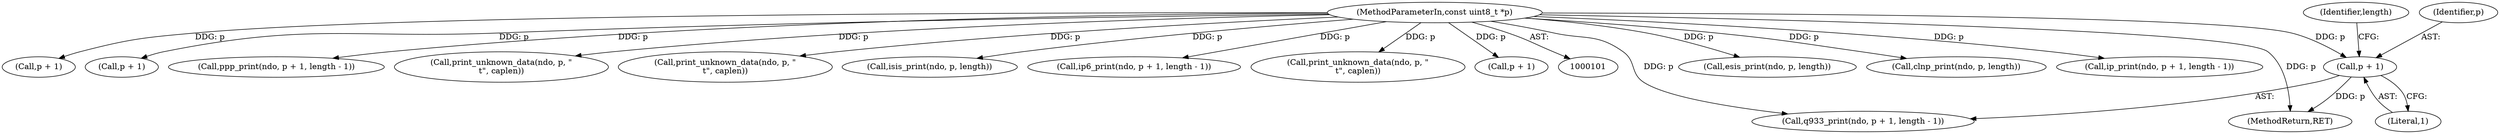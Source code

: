 digraph "1_tcpdump_1dcd10aceabbc03bf571ea32b892c522cbe923de_4@pointer" {
"1000188" [label="(Call,p + 1)"];
"1000103" [label="(MethodParameterIn,const uint8_t *p)"];
"1000152" [label="(Call,esis_print(ndo, p, length))"];
"1000189" [label="(Identifier,p)"];
"1000141" [label="(Call,clnp_print(ndo, p, length))"];
"1000196" [label="(Call,ip_print(ndo, p + 1, length - 1))"];
"1000198" [label="(Call,p + 1)"];
"1000208" [label="(Call,p + 1)"];
"1000216" [label="(Call,ppp_print(ndo, p + 1, length - 1))"];
"1000261" [label="(MethodReturn,RET)"];
"1000145" [label="(Call,print_unknown_data(ndo, p, \"\n\t\", caplen))"];
"1000164" [label="(Call,print_unknown_data(ndo, p, \"\n\t\", caplen))"];
"1000160" [label="(Call,isis_print(ndo, p, length))"];
"1000206" [label="(Call,ip6_print(ndo, p + 1, length - 1))"];
"1000255" [label="(Call,print_unknown_data(ndo, p, \"\n\t\", caplen))"];
"1000186" [label="(Call,q933_print(ndo, p + 1, length - 1))"];
"1000103" [label="(MethodParameterIn,const uint8_t *p)"];
"1000218" [label="(Call,p + 1)"];
"1000188" [label="(Call,p + 1)"];
"1000192" [label="(Identifier,length)"];
"1000190" [label="(Literal,1)"];
"1000188" -> "1000186"  [label="AST: "];
"1000188" -> "1000190"  [label="CFG: "];
"1000189" -> "1000188"  [label="AST: "];
"1000190" -> "1000188"  [label="AST: "];
"1000192" -> "1000188"  [label="CFG: "];
"1000188" -> "1000261"  [label="DDG: p"];
"1000103" -> "1000188"  [label="DDG: p"];
"1000103" -> "1000101"  [label="AST: "];
"1000103" -> "1000261"  [label="DDG: p"];
"1000103" -> "1000141"  [label="DDG: p"];
"1000103" -> "1000145"  [label="DDG: p"];
"1000103" -> "1000152"  [label="DDG: p"];
"1000103" -> "1000160"  [label="DDG: p"];
"1000103" -> "1000164"  [label="DDG: p"];
"1000103" -> "1000186"  [label="DDG: p"];
"1000103" -> "1000196"  [label="DDG: p"];
"1000103" -> "1000198"  [label="DDG: p"];
"1000103" -> "1000206"  [label="DDG: p"];
"1000103" -> "1000208"  [label="DDG: p"];
"1000103" -> "1000216"  [label="DDG: p"];
"1000103" -> "1000218"  [label="DDG: p"];
"1000103" -> "1000255"  [label="DDG: p"];
}
